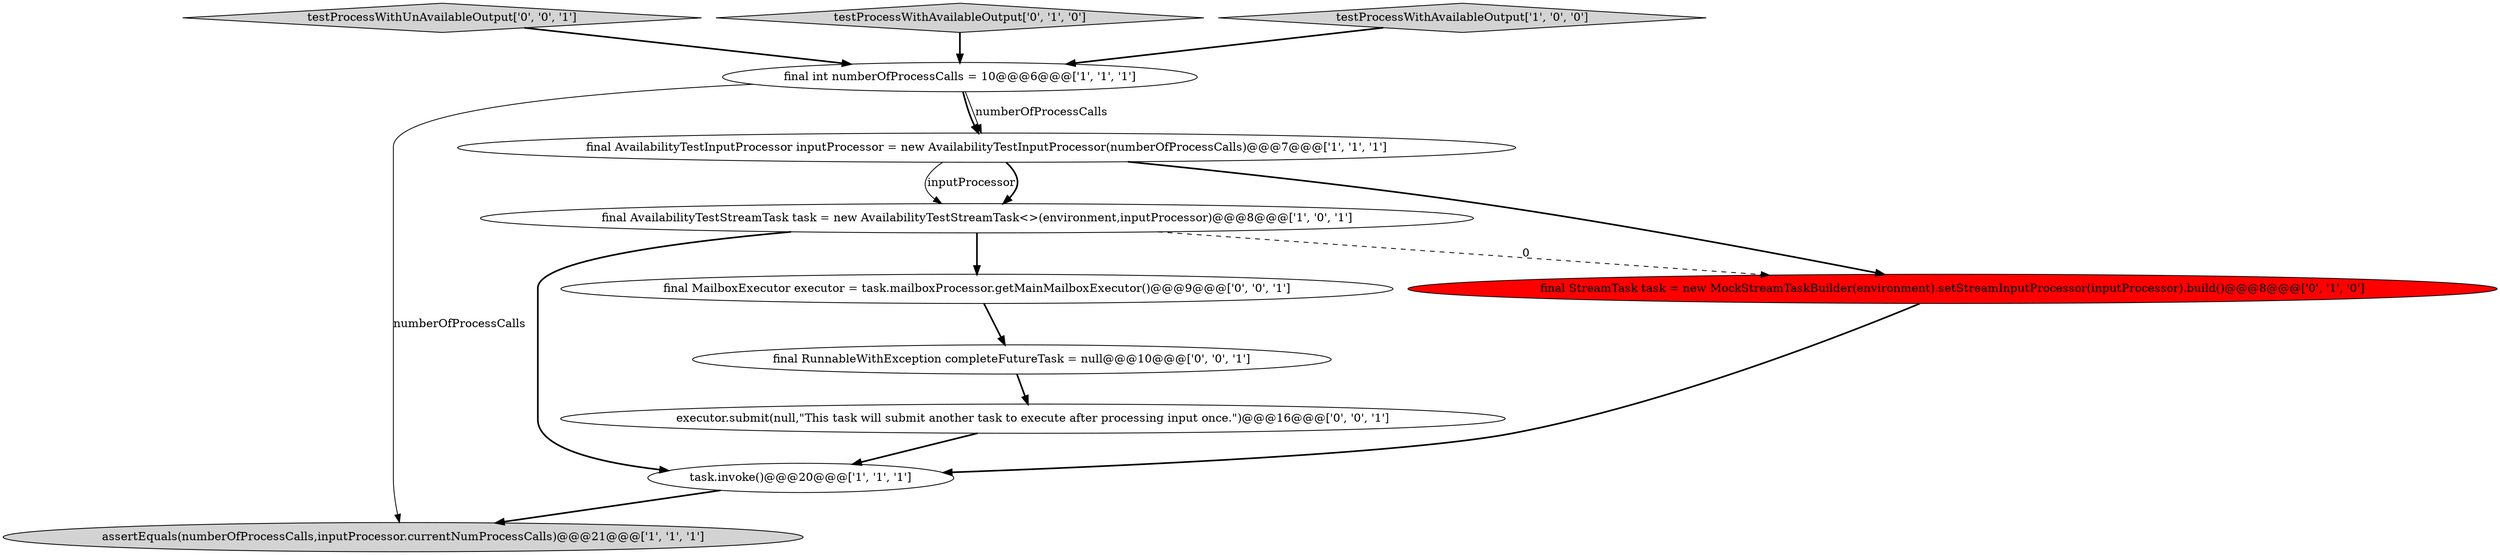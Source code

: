 digraph {
4 [style = filled, label = "final AvailabilityTestStreamTask task = new AvailabilityTestStreamTask<>(environment,inputProcessor)@@@8@@@['1', '0', '1']", fillcolor = white, shape = ellipse image = "AAA0AAABBB1BBB"];
0 [style = filled, label = "assertEquals(numberOfProcessCalls,inputProcessor.currentNumProcessCalls)@@@21@@@['1', '1', '1']", fillcolor = lightgray, shape = ellipse image = "AAA0AAABBB1BBB"];
5 [style = filled, label = "task.invoke()@@@20@@@['1', '1', '1']", fillcolor = white, shape = ellipse image = "AAA0AAABBB1BBB"];
8 [style = filled, label = "final RunnableWithException completeFutureTask = null@@@10@@@['0', '0', '1']", fillcolor = white, shape = ellipse image = "AAA0AAABBB3BBB"];
11 [style = filled, label = "final MailboxExecutor executor = task.mailboxProcessor.getMainMailboxExecutor()@@@9@@@['0', '0', '1']", fillcolor = white, shape = ellipse image = "AAA0AAABBB3BBB"];
9 [style = filled, label = "testProcessWithUnAvailableOutput['0', '0', '1']", fillcolor = lightgray, shape = diamond image = "AAA0AAABBB3BBB"];
6 [style = filled, label = "final StreamTask task = new MockStreamTaskBuilder(environment).setStreamInputProcessor(inputProcessor).build()@@@8@@@['0', '1', '0']", fillcolor = red, shape = ellipse image = "AAA1AAABBB2BBB"];
2 [style = filled, label = "final AvailabilityTestInputProcessor inputProcessor = new AvailabilityTestInputProcessor(numberOfProcessCalls)@@@7@@@['1', '1', '1']", fillcolor = white, shape = ellipse image = "AAA0AAABBB1BBB"];
7 [style = filled, label = "testProcessWithAvailableOutput['0', '1', '0']", fillcolor = lightgray, shape = diamond image = "AAA0AAABBB2BBB"];
1 [style = filled, label = "testProcessWithAvailableOutput['1', '0', '0']", fillcolor = lightgray, shape = diamond image = "AAA0AAABBB1BBB"];
3 [style = filled, label = "final int numberOfProcessCalls = 10@@@6@@@['1', '1', '1']", fillcolor = white, shape = ellipse image = "AAA0AAABBB1BBB"];
10 [style = filled, label = "executor.submit(null,\"This task will submit another task to execute after processing input once.\")@@@16@@@['0', '0', '1']", fillcolor = white, shape = ellipse image = "AAA0AAABBB3BBB"];
1->3 [style = bold, label=""];
3->0 [style = solid, label="numberOfProcessCalls"];
11->8 [style = bold, label=""];
8->10 [style = bold, label=""];
6->5 [style = bold, label=""];
9->3 [style = bold, label=""];
10->5 [style = bold, label=""];
3->2 [style = bold, label=""];
5->0 [style = bold, label=""];
4->11 [style = bold, label=""];
4->6 [style = dashed, label="0"];
2->4 [style = solid, label="inputProcessor"];
2->4 [style = bold, label=""];
4->5 [style = bold, label=""];
2->6 [style = bold, label=""];
3->2 [style = solid, label="numberOfProcessCalls"];
7->3 [style = bold, label=""];
}
